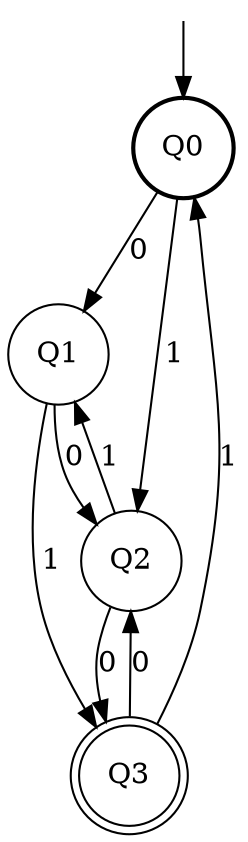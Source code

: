 digraph G {
Q0 [shape=circle,style=bold];
Q0 -> Q1 [label=0];
Q0 -> Q2 [label=1];
Q1 [shape=circle];
Q1 -> Q2 [label=0];
Q1 -> Q3 [label=1];
Q2 [shape=circle];
Q2 -> Q3 [label=0];
Q2 -> Q1 [label=1];
Q3 [shape=circle,peripheries=2];
Q3 -> Q2 [label=0];
Q3 -> Q0 [label=1];
entrada [shape=none, label="", height=0.08, width=0.08];
entrada -> Q0}
